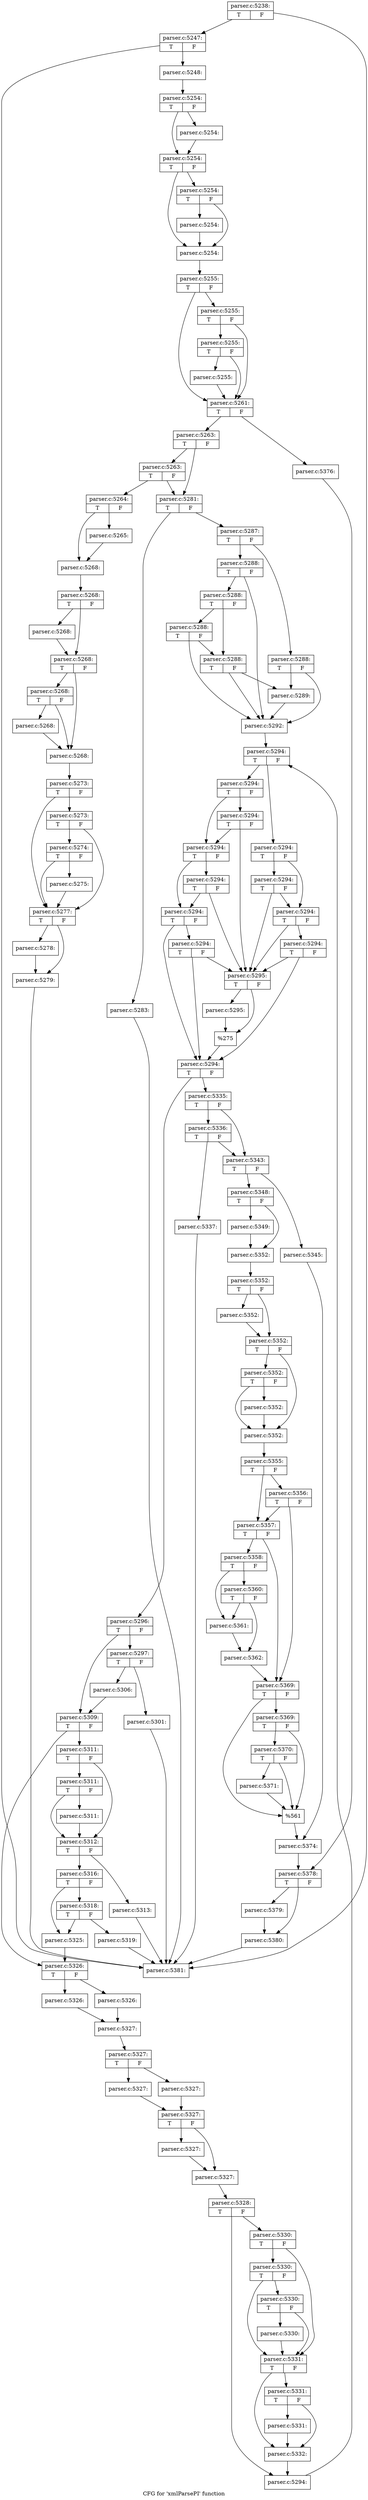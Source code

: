 digraph "CFG for 'xmlParsePI' function" {
	label="CFG for 'xmlParsePI' function";

	Node0x5847a10 [shape=record,label="{parser.c:5238:|{<s0>T|<s1>F}}"];
	Node0x5847a10 -> Node0x56b8930;
	Node0x5847a10 -> Node0x56b88e0;
	Node0x56b8930 [shape=record,label="{parser.c:5247:|{<s0>T|<s1>F}}"];
	Node0x56b8930 -> Node0x56b8890;
	Node0x56b8930 -> Node0x56b88e0;
	Node0x56b8890 [shape=record,label="{parser.c:5248:}"];
	Node0x56b8890 -> Node0x56b9eb0;
	Node0x56b9eb0 [shape=record,label="{parser.c:5254:|{<s0>T|<s1>F}}"];
	Node0x56b9eb0 -> Node0x56ba8c0;
	Node0x56b9eb0 -> Node0x56ba910;
	Node0x56ba8c0 [shape=record,label="{parser.c:5254:}"];
	Node0x56ba8c0 -> Node0x56ba910;
	Node0x56ba910 [shape=record,label="{parser.c:5254:|{<s0>T|<s1>F}}"];
	Node0x56ba910 -> Node0x56bafb0;
	Node0x56ba910 -> Node0x56baf60;
	Node0x56bafb0 [shape=record,label="{parser.c:5254:|{<s0>T|<s1>F}}"];
	Node0x56bafb0 -> Node0x56baf10;
	Node0x56bafb0 -> Node0x56baf60;
	Node0x56baf10 [shape=record,label="{parser.c:5254:}"];
	Node0x56baf10 -> Node0x56baf60;
	Node0x56baf60 [shape=record,label="{parser.c:5254:}"];
	Node0x56baf60 -> Node0x56b9e10;
	Node0x56b9e10 [shape=record,label="{parser.c:5255:|{<s0>T|<s1>F}}"];
	Node0x56b9e10 -> Node0x56bbac0;
	Node0x56b9e10 -> Node0x56bb9f0;
	Node0x56bbac0 [shape=record,label="{parser.c:5255:|{<s0>T|<s1>F}}"];
	Node0x56bbac0 -> Node0x56bba40;
	Node0x56bbac0 -> Node0x56bb9f0;
	Node0x56bba40 [shape=record,label="{parser.c:5255:|{<s0>T|<s1>F}}"];
	Node0x56bba40 -> Node0x56b9e60;
	Node0x56bba40 -> Node0x56bb9f0;
	Node0x56b9e60 [shape=record,label="{parser.c:5255:}"];
	Node0x56b9e60 -> Node0x56bb9f0;
	Node0x56bb9f0 [shape=record,label="{parser.c:5261:|{<s0>T|<s1>F}}"];
	Node0x56bb9f0 -> Node0x56bcf60;
	Node0x56bb9f0 -> Node0x56bd000;
	Node0x56bcf60 [shape=record,label="{parser.c:5263:|{<s0>T|<s1>F}}"];
	Node0x56bcf60 -> Node0x56bd460;
	Node0x56bcf60 -> Node0x56bd410;
	Node0x56bd460 [shape=record,label="{parser.c:5263:|{<s0>T|<s1>F}}"];
	Node0x56bd460 -> Node0x56bd3c0;
	Node0x56bd460 -> Node0x56bd410;
	Node0x56bd3c0 [shape=record,label="{parser.c:5264:|{<s0>T|<s1>F}}"];
	Node0x56bd3c0 -> Node0x56be000;
	Node0x56bd3c0 -> Node0x56be050;
	Node0x56be000 [shape=record,label="{parser.c:5265:}"];
	Node0x56be000 -> Node0x56be050;
	Node0x56be050 [shape=record,label="{parser.c:5268:}"];
	Node0x56be050 -> Node0x56be980;
	Node0x56be980 [shape=record,label="{parser.c:5268:|{<s0>T|<s1>F}}"];
	Node0x56be980 -> Node0x56bf450;
	Node0x56be980 -> Node0x56bf4a0;
	Node0x56bf450 [shape=record,label="{parser.c:5268:}"];
	Node0x56bf450 -> Node0x56bf4a0;
	Node0x56bf4a0 [shape=record,label="{parser.c:5268:|{<s0>T|<s1>F}}"];
	Node0x56bf4a0 -> Node0x56bfb80;
	Node0x56bf4a0 -> Node0x56bfb30;
	Node0x56bfb80 [shape=record,label="{parser.c:5268:|{<s0>T|<s1>F}}"];
	Node0x56bfb80 -> Node0x56bfae0;
	Node0x56bfb80 -> Node0x56bfb30;
	Node0x56bfae0 [shape=record,label="{parser.c:5268:}"];
	Node0x56bfae0 -> Node0x56bfb30;
	Node0x56bfb30 [shape=record,label="{parser.c:5268:}"];
	Node0x56bfb30 -> Node0x56be8e0;
	Node0x56be8e0 [shape=record,label="{parser.c:5273:|{<s0>T|<s1>F}}"];
	Node0x56be8e0 -> Node0x56c06c0;
	Node0x56be8e0 -> Node0x56c05f0;
	Node0x56c06c0 [shape=record,label="{parser.c:5273:|{<s0>T|<s1>F}}"];
	Node0x56c06c0 -> Node0x56c05f0;
	Node0x56c06c0 -> Node0x56c0640;
	Node0x56c0640 [shape=record,label="{parser.c:5274:|{<s0>T|<s1>F}}"];
	Node0x56c0640 -> Node0x56be930;
	Node0x56c0640 -> Node0x56c05f0;
	Node0x56be930 [shape=record,label="{parser.c:5275:}"];
	Node0x56be930 -> Node0x56c05f0;
	Node0x56c05f0 [shape=record,label="{parser.c:5277:|{<s0>T|<s1>F}}"];
	Node0x56c05f0 -> Node0x56c18d0;
	Node0x56c05f0 -> Node0x56c1920;
	Node0x56c18d0 [shape=record,label="{parser.c:5278:}"];
	Node0x56c18d0 -> Node0x56c1920;
	Node0x56c1920 [shape=record,label="{parser.c:5279:}"];
	Node0x56c1920 -> Node0x56b88e0;
	Node0x56bd410 [shape=record,label="{parser.c:5281:|{<s0>T|<s1>F}}"];
	Node0x56bd410 -> Node0x56c2560;
	Node0x56bd410 -> Node0x56c25b0;
	Node0x56c2560 [shape=record,label="{parser.c:5283:}"];
	Node0x56c2560 -> Node0x56b88e0;
	Node0x56c25b0 [shape=record,label="{parser.c:5287:|{<s0>T|<s1>F}}"];
	Node0x56c25b0 -> Node0x56c3330;
	Node0x56c25b0 -> Node0x56c3380;
	Node0x56c3330 [shape=record,label="{parser.c:5288:|{<s0>T|<s1>F}}"];
	Node0x56c3330 -> Node0x56c32e0;
	Node0x56c3330 -> Node0x56c3620;
	Node0x56c3620 [shape=record,label="{parser.c:5288:|{<s0>T|<s1>F}}"];
	Node0x56c3620 -> Node0x56c37e0;
	Node0x56c3620 -> Node0x56c35d0;
	Node0x56c37e0 [shape=record,label="{parser.c:5288:|{<s0>T|<s1>F}}"];
	Node0x56c37e0 -> Node0x56c32e0;
	Node0x56c37e0 -> Node0x56c35d0;
	Node0x56c35d0 [shape=record,label="{parser.c:5288:|{<s0>T|<s1>F}}"];
	Node0x56c35d0 -> Node0x56c32e0;
	Node0x56c35d0 -> Node0x56c3290;
	Node0x56c3380 [shape=record,label="{parser.c:5288:|{<s0>T|<s1>F}}"];
	Node0x56c3380 -> Node0x56c32e0;
	Node0x56c3380 -> Node0x56c3290;
	Node0x56c3290 [shape=record,label="{parser.c:5289:}"];
	Node0x56c3290 -> Node0x56c32e0;
	Node0x56c32e0 [shape=record,label="{parser.c:5292:}"];
	Node0x56c32e0 -> Node0x56c4570;
	Node0x56c4570 [shape=record,label="{parser.c:5294:|{<s0>T|<s1>F}}"];
	Node0x56c4570 -> Node0x56c48b0;
	Node0x56c4570 -> Node0x56c4900;
	Node0x56c48b0 [shape=record,label="{parser.c:5294:|{<s0>T|<s1>F}}"];
	Node0x56c48b0 -> Node0x56c4b70;
	Node0x56c48b0 -> Node0x56c4b20;
	Node0x56c4b70 [shape=record,label="{parser.c:5294:|{<s0>T|<s1>F}}"];
	Node0x56c4b70 -> Node0x56c4860;
	Node0x56c4b70 -> Node0x56c4b20;
	Node0x56c4b20 [shape=record,label="{parser.c:5294:|{<s0>T|<s1>F}}"];
	Node0x56c4b20 -> Node0x56c4860;
	Node0x56c4b20 -> Node0x56c4ad0;
	Node0x56c4ad0 [shape=record,label="{parser.c:5294:|{<s0>T|<s1>F}}"];
	Node0x56c4ad0 -> Node0x56c4860;
	Node0x56c4ad0 -> Node0x56c4810;
	Node0x56c4900 [shape=record,label="{parser.c:5294:|{<s0>T|<s1>F}}"];
	Node0x56c4900 -> Node0x56c51a0;
	Node0x56c4900 -> Node0x56c5150;
	Node0x56c51a0 [shape=record,label="{parser.c:5294:|{<s0>T|<s1>F}}"];
	Node0x56c51a0 -> Node0x56c4860;
	Node0x56c51a0 -> Node0x56c5150;
	Node0x56c5150 [shape=record,label="{parser.c:5294:|{<s0>T|<s1>F}}"];
	Node0x56c5150 -> Node0x56c54d0;
	Node0x56c5150 -> Node0x56c5100;
	Node0x56c54d0 [shape=record,label="{parser.c:5294:|{<s0>T|<s1>F}}"];
	Node0x56c54d0 -> Node0x56c4860;
	Node0x56c54d0 -> Node0x56c5100;
	Node0x56c5100 [shape=record,label="{parser.c:5294:|{<s0>T|<s1>F}}"];
	Node0x56c5100 -> Node0x56c5800;
	Node0x56c5100 -> Node0x56c4810;
	Node0x56c5800 [shape=record,label="{parser.c:5294:|{<s0>T|<s1>F}}"];
	Node0x56c5800 -> Node0x56c4860;
	Node0x56c5800 -> Node0x56c4810;
	Node0x56c4860 [shape=record,label="{parser.c:5295:|{<s0>T|<s1>F}}"];
	Node0x56c4860 -> Node0x56c5b30;
	Node0x56c4860 -> Node0x56c5c50;
	Node0x56c5c50 [shape=record,label="{parser.c:5295:}"];
	Node0x56c5c50 -> Node0x56c5b30;
	Node0x56c5b30 [shape=record,label="{%275}"];
	Node0x56c5b30 -> Node0x56c4810;
	Node0x56c4810 [shape=record,label="{parser.c:5294:|{<s0>T|<s1>F}}"];
	Node0x56c4810 -> Node0x56c65f0;
	Node0x56c4810 -> Node0x56c4790;
	Node0x56c65f0 [shape=record,label="{parser.c:5296:|{<s0>T|<s1>F}}"];
	Node0x56c65f0 -> Node0x56c67e0;
	Node0x56c65f0 -> Node0x56c6830;
	Node0x56c67e0 [shape=record,label="{parser.c:5297:|{<s0>T|<s1>F}}"];
	Node0x56c67e0 -> Node0x59eed70;
	Node0x56c67e0 -> Node0x59eedc0;
	Node0x59eed70 [shape=record,label="{parser.c:5301:}"];
	Node0x59eed70 -> Node0x56b88e0;
	Node0x59eedc0 [shape=record,label="{parser.c:5306:}"];
	Node0x59eedc0 -> Node0x56c6830;
	Node0x56c6830 [shape=record,label="{parser.c:5309:|{<s0>T|<s1>F}}"];
	Node0x56c6830 -> Node0x59efdb0;
	Node0x56c6830 -> Node0x59efe00;
	Node0x59efdb0 [shape=record,label="{parser.c:5311:|{<s0>T|<s1>F}}"];
	Node0x59efdb0 -> Node0x59f0230;
	Node0x59efdb0 -> Node0x59f01e0;
	Node0x59f0230 [shape=record,label="{parser.c:5311:|{<s0>T|<s1>F}}"];
	Node0x59f0230 -> Node0x59f0190;
	Node0x59f0230 -> Node0x59f01e0;
	Node0x59f0190 [shape=record,label="{parser.c:5311:}"];
	Node0x59f0190 -> Node0x59f01e0;
	Node0x59f01e0 [shape=record,label="{parser.c:5312:|{<s0>T|<s1>F}}"];
	Node0x59f01e0 -> Node0x59f0dc0;
	Node0x59f01e0 -> Node0x59f0e10;
	Node0x59f0dc0 [shape=record,label="{parser.c:5313:}"];
	Node0x59f0dc0 -> Node0x56b88e0;
	Node0x59f0e10 [shape=record,label="{parser.c:5316:|{<s0>T|<s1>F}}"];
	Node0x59f0e10 -> Node0x59f1720;
	Node0x59f0e10 -> Node0x59f16d0;
	Node0x59f1720 [shape=record,label="{parser.c:5318:|{<s0>T|<s1>F}}"];
	Node0x59f1720 -> Node0x59f1680;
	Node0x59f1720 -> Node0x59f16d0;
	Node0x59f1680 [shape=record,label="{parser.c:5319:}"];
	Node0x59f1680 -> Node0x56b88e0;
	Node0x59f16d0 [shape=record,label="{parser.c:5325:}"];
	Node0x59f16d0 -> Node0x59efe00;
	Node0x59efe00 [shape=record,label="{parser.c:5326:|{<s0>T|<s1>F}}"];
	Node0x59efe00 -> Node0x59f2980;
	Node0x59efe00 -> Node0x59f2a20;
	Node0x59f2980 [shape=record,label="{parser.c:5326:}"];
	Node0x59f2980 -> Node0x59f29d0;
	Node0x59f2a20 [shape=record,label="{parser.c:5326:}"];
	Node0x59f2a20 -> Node0x59f29d0;
	Node0x59f29d0 [shape=record,label="{parser.c:5327:}"];
	Node0x59f29d0 -> Node0x59f3540;
	Node0x59f3540 [shape=record,label="{parser.c:5327:|{<s0>T|<s1>F}}"];
	Node0x59f3540 -> Node0x59f37e0;
	Node0x59f3540 -> Node0x59f3880;
	Node0x59f37e0 [shape=record,label="{parser.c:5327:}"];
	Node0x59f37e0 -> Node0x59f3830;
	Node0x59f3880 [shape=record,label="{parser.c:5327:}"];
	Node0x59f3880 -> Node0x59f3830;
	Node0x59f3830 [shape=record,label="{parser.c:5327:|{<s0>T|<s1>F}}"];
	Node0x59f3830 -> Node0x59f4b10;
	Node0x59f3830 -> Node0x59f4b60;
	Node0x59f4b10 [shape=record,label="{parser.c:5327:}"];
	Node0x59f4b10 -> Node0x59f4b60;
	Node0x59f4b60 [shape=record,label="{parser.c:5327:}"];
	Node0x59f4b60 -> Node0x59f34a0;
	Node0x59f34a0 [shape=record,label="{parser.c:5328:|{<s0>T|<s1>F}}"];
	Node0x59f34a0 -> Node0x59f34f0;
	Node0x59f34a0 -> Node0x59f5470;
	Node0x59f34f0 [shape=record,label="{parser.c:5330:|{<s0>T|<s1>F}}"];
	Node0x59f34f0 -> Node0x59f5920;
	Node0x59f34f0 -> Node0x59f5850;
	Node0x59f5920 [shape=record,label="{parser.c:5330:|{<s0>T|<s1>F}}"];
	Node0x59f5920 -> Node0x59f58a0;
	Node0x59f5920 -> Node0x59f5850;
	Node0x59f58a0 [shape=record,label="{parser.c:5330:|{<s0>T|<s1>F}}"];
	Node0x59f58a0 -> Node0x59f5800;
	Node0x59f58a0 -> Node0x59f5850;
	Node0x59f5800 [shape=record,label="{parser.c:5330:}"];
	Node0x59f5800 -> Node0x59f5850;
	Node0x59f5850 [shape=record,label="{parser.c:5331:|{<s0>T|<s1>F}}"];
	Node0x59f5850 -> Node0x59f6c00;
	Node0x59f5850 -> Node0x59f6bb0;
	Node0x59f6c00 [shape=record,label="{parser.c:5331:|{<s0>T|<s1>F}}"];
	Node0x59f6c00 -> Node0x59f6b60;
	Node0x59f6c00 -> Node0x59f6bb0;
	Node0x59f6b60 [shape=record,label="{parser.c:5331:}"];
	Node0x59f6b60 -> Node0x59f6bb0;
	Node0x59f6bb0 [shape=record,label="{parser.c:5332:}"];
	Node0x59f6bb0 -> Node0x59f5470;
	Node0x59f5470 [shape=record,label="{parser.c:5294:}"];
	Node0x59f5470 -> Node0x56c4570;
	Node0x56c4790 [shape=record,label="{parser.c:5335:|{<s0>T|<s1>F}}"];
	Node0x56c4790 -> Node0x59f7c20;
	Node0x56c4790 -> Node0x59f7bd0;
	Node0x59f7c20 [shape=record,label="{parser.c:5336:|{<s0>T|<s1>F}}"];
	Node0x59f7c20 -> Node0x59f7b80;
	Node0x59f7c20 -> Node0x59f7bd0;
	Node0x59f7b80 [shape=record,label="{parser.c:5337:}"];
	Node0x59f7b80 -> Node0x56b88e0;
	Node0x59f7bd0 [shape=record,label="{parser.c:5343:|{<s0>T|<s1>F}}"];
	Node0x59f7bd0 -> Node0x59f8ea0;
	Node0x59f7bd0 -> Node0x59f8f40;
	Node0x59f8ea0 [shape=record,label="{parser.c:5345:}"];
	Node0x59f8ea0 -> Node0x59f8ef0;
	Node0x59f8f40 [shape=record,label="{parser.c:5348:|{<s0>T|<s1>F}}"];
	Node0x59f8f40 -> Node0x59f97d0;
	Node0x59f8f40 -> Node0x59f9820;
	Node0x59f97d0 [shape=record,label="{parser.c:5349:}"];
	Node0x59f97d0 -> Node0x59f9820;
	Node0x59f9820 [shape=record,label="{parser.c:5352:}"];
	Node0x59f9820 -> Node0x59fa010;
	Node0x59fa010 [shape=record,label="{parser.c:5352:|{<s0>T|<s1>F}}"];
	Node0x59fa010 -> Node0x59faae0;
	Node0x59fa010 -> Node0x59fab30;
	Node0x59faae0 [shape=record,label="{parser.c:5352:}"];
	Node0x59faae0 -> Node0x59fab30;
	Node0x59fab30 [shape=record,label="{parser.c:5352:|{<s0>T|<s1>F}}"];
	Node0x59fab30 -> Node0x59fb210;
	Node0x59fab30 -> Node0x59fb1c0;
	Node0x59fb210 [shape=record,label="{parser.c:5352:|{<s0>T|<s1>F}}"];
	Node0x59fb210 -> Node0x59fb170;
	Node0x59fb210 -> Node0x59fb1c0;
	Node0x59fb170 [shape=record,label="{parser.c:5352:}"];
	Node0x59fb170 -> Node0x59fb1c0;
	Node0x59fb1c0 [shape=record,label="{parser.c:5352:}"];
	Node0x59fb1c0 -> Node0x59f9f70;
	Node0x59f9f70 [shape=record,label="{parser.c:5355:|{<s0>T|<s1>F}}"];
	Node0x59f9f70 -> Node0x59fbcd0;
	Node0x59f9f70 -> Node0x59fbd50;
	Node0x59fbd50 [shape=record,label="{parser.c:5356:|{<s0>T|<s1>F}}"];
	Node0x59fbd50 -> Node0x59fbcd0;
	Node0x59fbd50 -> Node0x59fbc80;
	Node0x59fbcd0 [shape=record,label="{parser.c:5357:|{<s0>T|<s1>F}}"];
	Node0x59fbcd0 -> Node0x59f9fc0;
	Node0x59fbcd0 -> Node0x59fbc80;
	Node0x59f9fc0 [shape=record,label="{parser.c:5358:|{<s0>T|<s1>F}}"];
	Node0x59f9fc0 -> Node0x59fe390;
	Node0x59f9fc0 -> Node0x59fe6f0;
	Node0x59fe6f0 [shape=record,label="{parser.c:5360:|{<s0>T|<s1>F}}"];
	Node0x59fe6f0 -> Node0x59fe390;
	Node0x59fe6f0 -> Node0x59fe6a0;
	Node0x59fe390 [shape=record,label="{parser.c:5361:}"];
	Node0x59fe390 -> Node0x59fe6a0;
	Node0x59fe6a0 [shape=record,label="{parser.c:5362:}"];
	Node0x59fe6a0 -> Node0x59fbc80;
	Node0x59fbc80 [shape=record,label="{parser.c:5369:|{<s0>T|<s1>F}}"];
	Node0x59fbc80 -> Node0x59ff0b0;
	Node0x59fbc80 -> Node0x59ff010;
	Node0x59ff0b0 [shape=record,label="{parser.c:5369:|{<s0>T|<s1>F}}"];
	Node0x59ff0b0 -> Node0x59ff010;
	Node0x59ff0b0 -> Node0x59ff060;
	Node0x59ff060 [shape=record,label="{parser.c:5370:|{<s0>T|<s1>F}}"];
	Node0x59ff060 -> Node0x59fecf0;
	Node0x59ff060 -> Node0x59ff010;
	Node0x59fecf0 [shape=record,label="{parser.c:5371:}"];
	Node0x59fecf0 -> Node0x59ff010;
	Node0x59ff010 [shape=record,label="{%561}"];
	Node0x59ff010 -> Node0x59f8ef0;
	Node0x59f8ef0 [shape=record,label="{parser.c:5374:}"];
	Node0x59f8ef0 -> Node0x56bcfb0;
	Node0x56bd000 [shape=record,label="{parser.c:5376:}"];
	Node0x56bd000 -> Node0x56bcfb0;
	Node0x56bcfb0 [shape=record,label="{parser.c:5378:|{<s0>T|<s1>F}}"];
	Node0x56bcfb0 -> Node0x5a00820;
	Node0x56bcfb0 -> Node0x5a00870;
	Node0x5a00820 [shape=record,label="{parser.c:5379:}"];
	Node0x5a00820 -> Node0x5a00870;
	Node0x5a00870 [shape=record,label="{parser.c:5380:}"];
	Node0x5a00870 -> Node0x56b88e0;
	Node0x56b88e0 [shape=record,label="{parser.c:5381:}"];
}
